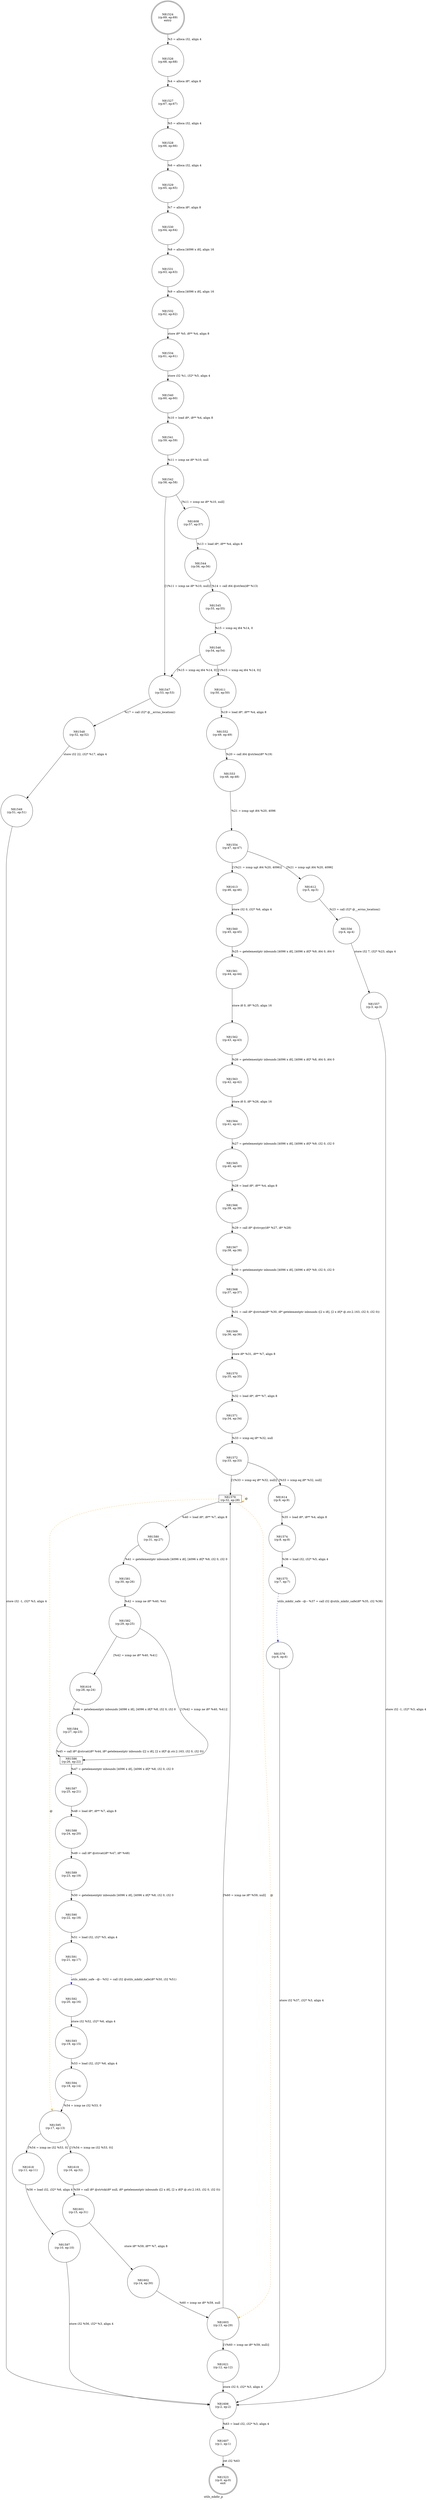 digraph utils_mkdir_p {
label="utils_mkdir_p"
81523 [label="N81523\n(rp:0, ep:0)\nexit", shape="doublecircle"]
81524 [label="N81524\n(rp:69, ep:69)\nentry", shape="doublecircle"]
81524 -> 81526 [label="%3 = alloca i32, align 4"]
81526 [label="N81526\n(rp:68, ep:68)", shape="circle"]
81526 -> 81527 [label="%4 = alloca i8*, align 8"]
81527 [label="N81527\n(rp:67, ep:67)", shape="circle"]
81527 -> 81528 [label="%5 = alloca i32, align 4"]
81528 [label="N81528\n(rp:66, ep:66)", shape="circle"]
81528 -> 81529 [label="%6 = alloca i32, align 4"]
81529 [label="N81529\n(rp:65, ep:65)", shape="circle"]
81529 -> 81530 [label="%7 = alloca i8*, align 8"]
81530 [label="N81530\n(rp:64, ep:64)", shape="circle"]
81530 -> 81531 [label="%8 = alloca [4096 x i8], align 16"]
81531 [label="N81531\n(rp:63, ep:63)", shape="circle"]
81531 -> 81532 [label="%9 = alloca [4096 x i8], align 16"]
81532 [label="N81532\n(rp:62, ep:62)", shape="circle"]
81532 -> 81534 [label="store i8* %0, i8** %4, align 8"]
81534 [label="N81534\n(rp:61, ep:61)", shape="circle"]
81534 -> 81540 [label="store i32 %1, i32* %5, align 4"]
81540 [label="N81540\n(rp:60, ep:60)", shape="circle"]
81540 -> 81541 [label="%10 = load i8*, i8** %4, align 8"]
81541 [label="N81541\n(rp:59, ep:59)", shape="circle"]
81541 -> 81542 [label="%11 = icmp ne i8* %10, null"]
81542 [label="N81542\n(rp:58, ep:58)", shape="circle"]
81542 -> 81608 [label="[%11 = icmp ne i8* %10, null]"]
81542 -> 81547 [label="[!(%11 = icmp ne i8* %10, null)]"]
81544 [label="N81544\n(rp:56, ep:56)", shape="circle"]
81544 -> 81545 [label="%14 = call i64 @strlen(i8* %13)"]
81545 [label="N81545\n(rp:55, ep:55)", shape="circle"]
81545 -> 81546 [label="%15 = icmp eq i64 %14, 0"]
81546 [label="N81546\n(rp:54, ep:54)", shape="circle"]
81546 -> 81611 [label="[!(%15 = icmp eq i64 %14, 0)]"]
81546 -> 81547 [label="[%15 = icmp eq i64 %14, 0]"]
81547 [label="N81547\n(rp:53, ep:53)", shape="circle"]
81547 -> 81548 [label="%17 = call i32* @__errno_location()"]
81548 [label="N81548\n(rp:52, ep:52)", shape="circle"]
81548 -> 81549 [label="store i32 22, i32* %17, align 4"]
81549 [label="N81549\n(rp:51, ep:51)", shape="circle"]
81549 -> 81606 [label="store i32 -1, i32* %3, align 4"]
81552 [label="N81552\n(rp:49, ep:49)", shape="circle"]
81552 -> 81553 [label="%20 = call i64 @strlen(i8* %19)"]
81553 [label="N81553\n(rp:48, ep:48)", shape="circle"]
81553 -> 81554 [label="%21 = icmp ugt i64 %20, 4096"]
81554 [label="N81554\n(rp:47, ep:47)", shape="circle"]
81554 -> 81612 [label="[%21 = icmp ugt i64 %20, 4096]"]
81554 -> 81613 [label="[!(%21 = icmp ugt i64 %20, 4096)]"]
81556 [label="N81556\n(rp:4, ep:4)", shape="circle"]
81556 -> 81557 [label="store i32 7, i32* %23, align 4"]
81557 [label="N81557\n(rp:3, ep:3)", shape="circle"]
81557 -> 81606 [label="store i32 -1, i32* %3, align 4"]
81560 [label="N81560\n(rp:45, ep:45)", shape="circle"]
81560 -> 81561 [label="%25 = getelementptr inbounds [4096 x i8], [4096 x i8]* %9, i64 0, i64 0"]
81561 [label="N81561\n(rp:44, ep:44)", shape="circle"]
81561 -> 81562 [label="store i8 0, i8* %25, align 16"]
81562 [label="N81562\n(rp:43, ep:43)", shape="circle"]
81562 -> 81563 [label="%26 = getelementptr inbounds [4096 x i8], [4096 x i8]* %8, i64 0, i64 0"]
81563 [label="N81563\n(rp:42, ep:42)", shape="circle"]
81563 -> 81564 [label="store i8 0, i8* %26, align 16"]
81564 [label="N81564\n(rp:41, ep:41)", shape="circle"]
81564 -> 81565 [label="%27 = getelementptr inbounds [4096 x i8], [4096 x i8]* %9, i32 0, i32 0"]
81565 [label="N81565\n(rp:40, ep:40)", shape="circle"]
81565 -> 81566 [label="%28 = load i8*, i8** %4, align 8"]
81566 [label="N81566\n(rp:39, ep:39)", shape="circle"]
81566 -> 81567 [label="%29 = call i8* @strcpy(i8* %27, i8* %28)"]
81567 [label="N81567\n(rp:38, ep:38)", shape="circle"]
81567 -> 81568 [label="%30 = getelementptr inbounds [4096 x i8], [4096 x i8]* %9, i32 0, i32 0"]
81568 [label="N81568\n(rp:37, ep:37)", shape="circle"]
81568 -> 81569 [label="%31 = call i8* @strtok(i8* %30, i8* getelementptr inbounds ([2 x i8], [2 x i8]* @.str.2.163, i32 0, i32 0))"]
81569 [label="N81569\n(rp:36, ep:36)", shape="circle"]
81569 -> 81570 [label="store i8* %31, i8** %7, align 8"]
81570 [label="N81570\n(rp:35, ep:35)", shape="circle"]
81570 -> 81571 [label="%32 = load i8*, i8** %7, align 8"]
81571 [label="N81571\n(rp:34, ep:34)", shape="circle"]
81571 -> 81572 [label="%33 = icmp eq i8* %32, null"]
81572 [label="N81572\n(rp:33, ep:33)", shape="circle"]
81572 -> 81614 [label="[%33 = icmp eq i8* %32, null]"]
81572 -> 81579 [label="[!(%33 = icmp eq i8* %32, null)]"]
81574 [label="N81574\n(rp:8, ep:8)", shape="circle"]
81574 -> 81575 [label="%36 = load i32, i32* %5, align 4"]
81575 [label="N81575\n(rp:7, ep:7)", shape="circle"]
81575 -> 81576 [label="utils_mkdir_safe --@-- %37 = call i32 @utils_mkdir_safe(i8* %35, i32 %36)", style="dashed", color="blue"]
81576 [label="N81576\n(rp:6, ep:6)", shape="circle"]
81576 -> 81606 [label="store i32 %37, i32* %3, align 4"]
81579 [label="N81579\n(rp:32, ep:28)", shape="box"]
81579 -> 81580 [label="%40 = load i8*, i8** %7, align 8"]
81579 -> 81579 [label="@", style="dashed", color="orange"]
81579 -> 81603 [label="@", style="dashed", color="orange"]
81579 -> 81595 [label="@", style="dashed", color="orange"]
81580 [label="N81580\n(rp:31, ep:27)", shape="circle"]
81580 -> 81581 [label="%41 = getelementptr inbounds [4096 x i8], [4096 x i8]* %9, i32 0, i32 0"]
81581 [label="N81581\n(rp:30, ep:26)", shape="circle"]
81581 -> 81582 [label="%42 = icmp ne i8* %40, %41"]
81582 [label="N81582\n(rp:29, ep:25)", shape="circle"]
81582 -> 81616 [label="[%42 = icmp ne i8* %40, %41]"]
81582 -> 81586 [label="[!(%42 = icmp ne i8* %40, %41)]"]
81584 [label="N81584\n(rp:27, ep:23)", shape="circle"]
81584 -> 81586 [label="%45 = call i8* @strcat(i8* %44, i8* getelementptr inbounds ([2 x i8], [2 x i8]* @.str.2.163, i32 0, i32 0))"]
81586 [label="N81586\n(rp:26, ep:22)", shape="box"]
81586 -> 81587 [label="%47 = getelementptr inbounds [4096 x i8], [4096 x i8]* %8, i32 0, i32 0"]
81587 [label="N81587\n(rp:25, ep:21)", shape="circle"]
81587 -> 81588 [label="%48 = load i8*, i8** %7, align 8"]
81588 [label="N81588\n(rp:24, ep:20)", shape="circle"]
81588 -> 81589 [label="%49 = call i8* @strcat(i8* %47, i8* %48)"]
81589 [label="N81589\n(rp:23, ep:19)", shape="circle"]
81589 -> 81590 [label="%50 = getelementptr inbounds [4096 x i8], [4096 x i8]* %8, i32 0, i32 0"]
81590 [label="N81590\n(rp:22, ep:18)", shape="circle"]
81590 -> 81591 [label="%51 = load i32, i32* %5, align 4"]
81591 [label="N81591\n(rp:21, ep:17)", shape="circle"]
81591 -> 81592 [label="utils_mkdir_safe --@-- %52 = call i32 @utils_mkdir_safe(i8* %50, i32 %51)", style="dashed", color="blue"]
81592 [label="N81592\n(rp:20, ep:16)", shape="circle"]
81592 -> 81593 [label="store i32 %52, i32* %6, align 4"]
81593 [label="N81593\n(rp:19, ep:15)", shape="circle"]
81593 -> 81594 [label="%53 = load i32, i32* %6, align 4"]
81594 [label="N81594\n(rp:18, ep:14)", shape="circle"]
81594 -> 81595 [label="%54 = icmp ne i32 %53, 0"]
81595 [label="N81595\n(rp:17, ep:13)", shape="circle"]
81595 -> 81618 [label="[%54 = icmp ne i32 %53, 0]"]
81595 -> 81619 [label="[!(%54 = icmp ne i32 %53, 0)]"]
81597 [label="N81597\n(rp:10, ep:10)", shape="circle"]
81597 -> 81606 [label="store i32 %56, i32* %3, align 4"]
81601 [label="N81601\n(rp:15, ep:31)", shape="circle"]
81601 -> 81602 [label="store i8* %59, i8** %7, align 8"]
81602 [label="N81602\n(rp:14, ep:30)", shape="circle"]
81602 -> 81603 [label="%60 = icmp ne i8* %59, null"]
81603 [label="N81603\n(rp:13, ep:29)", shape="circle"]
81603 -> 81621 [label="[!(%60 = icmp ne i8* %59, null)]"]
81603 -> 81579 [label="[%60 = icmp ne i8* %59, null]"]
81606 [label="N81606\n(rp:2, ep:2)", shape="circle"]
81606 -> 81607 [label="%63 = load i32, i32* %3, align 4"]
81607 [label="N81607\n(rp:1, ep:1)", shape="circle"]
81607 -> 81523 [label="ret i32 %63"]
81608 [label="N81608\n(rp:57, ep:57)", shape="circle"]
81608 -> 81544 [label="%13 = load i8*, i8** %4, align 8"]
81611 [label="N81611\n(rp:50, ep:50)", shape="circle"]
81611 -> 81552 [label="%19 = load i8*, i8** %4, align 8"]
81612 [label="N81612\n(rp:5, ep:5)", shape="circle"]
81612 -> 81556 [label="%23 = call i32* @__errno_location()"]
81613 [label="N81613\n(rp:46, ep:46)", shape="circle"]
81613 -> 81560 [label="store i32 0, i32* %6, align 4"]
81614 [label="N81614\n(rp:9, ep:9)", shape="circle"]
81614 -> 81574 [label="%35 = load i8*, i8** %4, align 8"]
81616 [label="N81616\n(rp:28, ep:24)", shape="circle"]
81616 -> 81584 [label="%44 = getelementptr inbounds [4096 x i8], [4096 x i8]* %8, i32 0, i32 0"]
81618 [label="N81618\n(rp:11, ep:11)", shape="circle"]
81618 -> 81597 [label="%56 = load i32, i32* %6, align 4"]
81619 [label="N81619\n(rp:16, ep:32)", shape="circle"]
81619 -> 81601 [label="%59 = call i8* @strtok(i8* null, i8* getelementptr inbounds ([2 x i8], [2 x i8]* @.str.2.163, i32 0, i32 0))"]
81621 [label="N81621\n(rp:12, ep:12)", shape="circle"]
81621 -> 81606 [label="store i32 0, i32* %3, align 4"]
}
